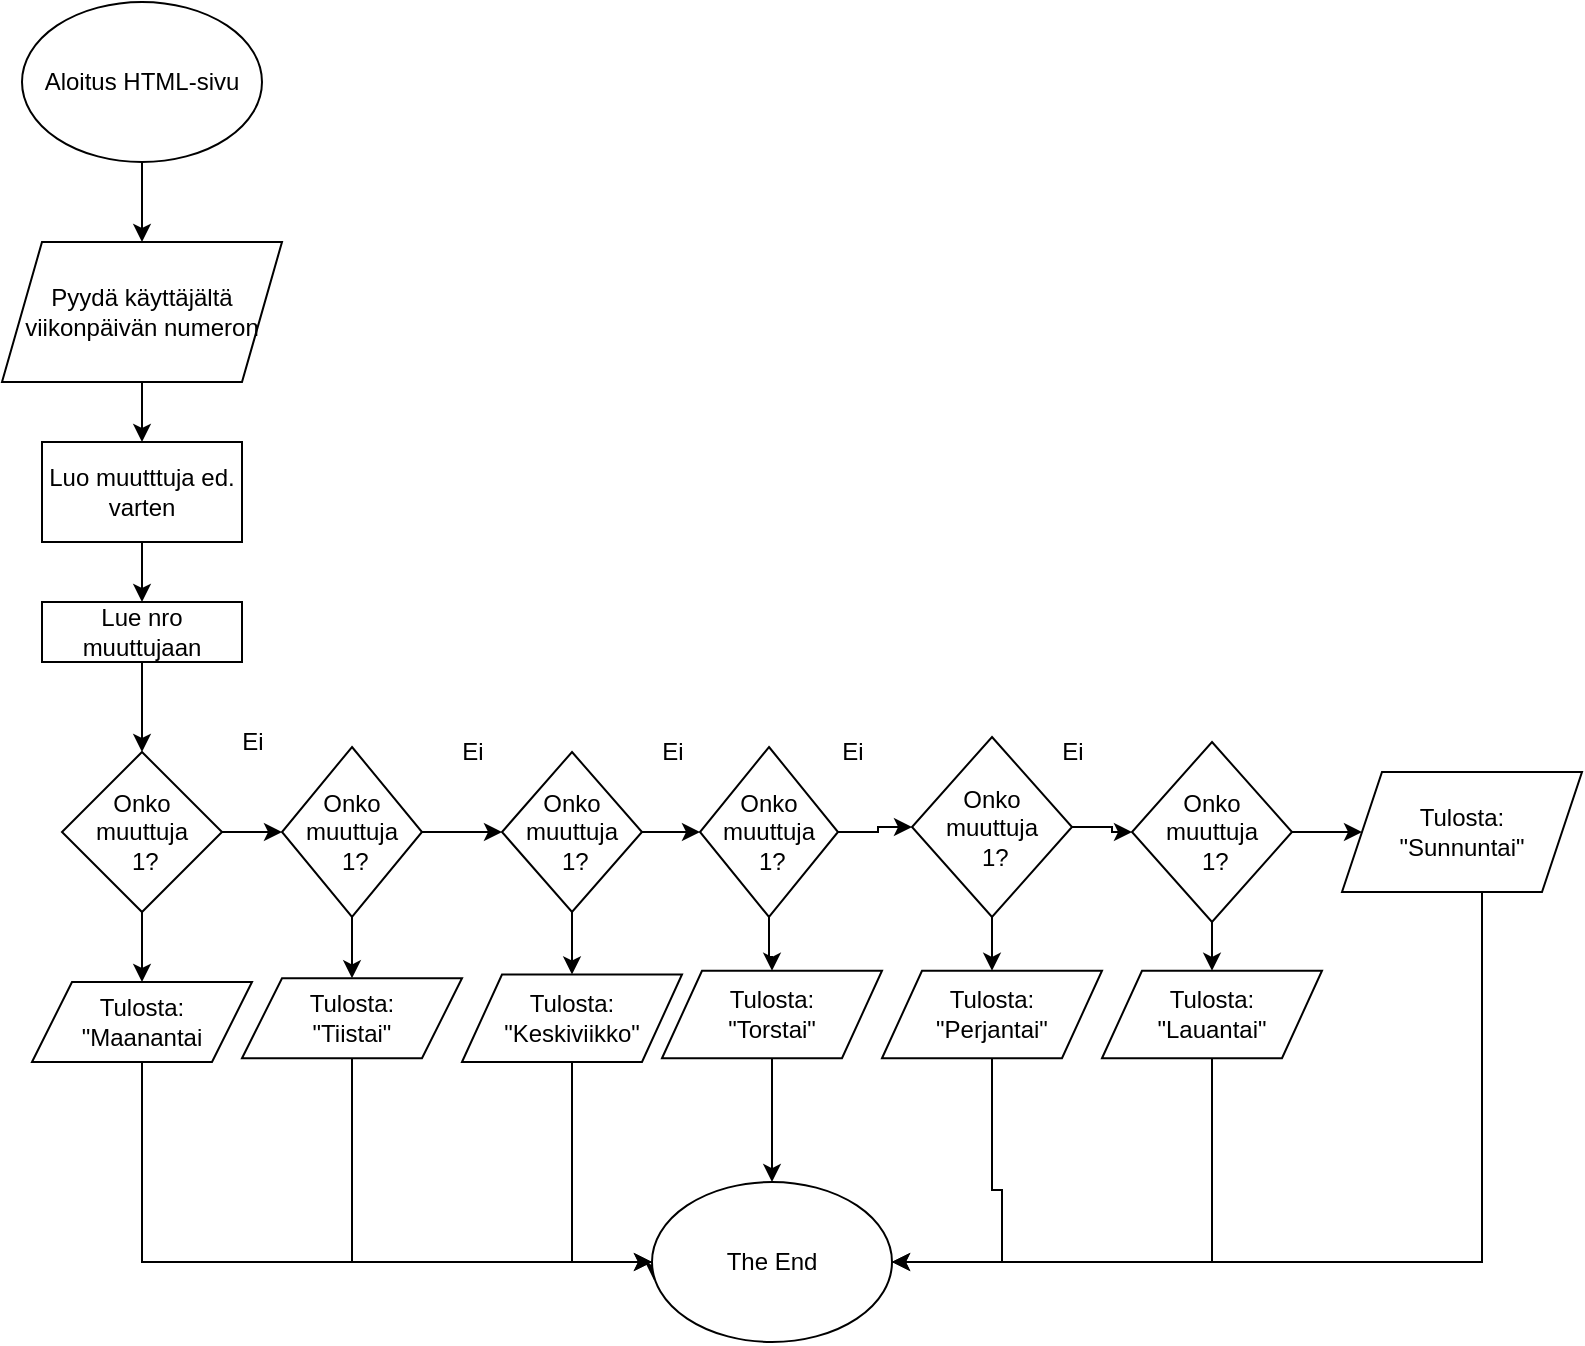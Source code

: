<mxfile version="13.6.5" type="github" pages="2"><diagram id="C5RBs43oDa-KdzZeNtuy" name="Page-1"><mxGraphModel dx="1422" dy="794" grid="1" gridSize="10" guides="1" tooltips="1" connect="1" arrows="1" fold="1" page="1" pageScale="1" pageWidth="827" pageHeight="1169" math="0" shadow="0"><root><mxCell id="WIyWlLk6GJQsqaUBKTNV-0"/><mxCell id="WIyWlLk6GJQsqaUBKTNV-1" parent="WIyWlLk6GJQsqaUBKTNV-0"/><mxCell id="0BHUqiqwvl8wrVwWGDGm-2" value="" style="edgeStyle=orthogonalEdgeStyle;rounded=0;orthogonalLoop=1;jettySize=auto;html=1;" parent="WIyWlLk6GJQsqaUBKTNV-1" source="0BHUqiqwvl8wrVwWGDGm-0" target="0BHUqiqwvl8wrVwWGDGm-1" edge="1"><mxGeometry relative="1" as="geometry"/></mxCell><mxCell id="0BHUqiqwvl8wrVwWGDGm-0" value="Aloitus HTML-sivu" style="ellipse;whiteSpace=wrap;html=1;" parent="WIyWlLk6GJQsqaUBKTNV-1" vertex="1"><mxGeometry x="40" y="30" width="120" height="80" as="geometry"/></mxCell><mxCell id="0BHUqiqwvl8wrVwWGDGm-4" value="" style="edgeStyle=orthogonalEdgeStyle;rounded=0;orthogonalLoop=1;jettySize=auto;html=1;" parent="WIyWlLk6GJQsqaUBKTNV-1" source="0BHUqiqwvl8wrVwWGDGm-1" target="0BHUqiqwvl8wrVwWGDGm-3" edge="1"><mxGeometry relative="1" as="geometry"/></mxCell><mxCell id="0BHUqiqwvl8wrVwWGDGm-1" value="Pyydä käyttäjältä viikonpäivän numeron" style="shape=parallelogram;perimeter=parallelogramPerimeter;whiteSpace=wrap;html=1;fixedSize=1;" parent="WIyWlLk6GJQsqaUBKTNV-1" vertex="1"><mxGeometry x="30" y="150" width="140" height="70" as="geometry"/></mxCell><mxCell id="0BHUqiqwvl8wrVwWGDGm-6" value="" style="edgeStyle=orthogonalEdgeStyle;rounded=0;orthogonalLoop=1;jettySize=auto;html=1;" parent="WIyWlLk6GJQsqaUBKTNV-1" source="0BHUqiqwvl8wrVwWGDGm-3" target="0BHUqiqwvl8wrVwWGDGm-5" edge="1"><mxGeometry relative="1" as="geometry"/></mxCell><mxCell id="0BHUqiqwvl8wrVwWGDGm-3" value="Luo muutttuja ed. varten" style="whiteSpace=wrap;html=1;" parent="WIyWlLk6GJQsqaUBKTNV-1" vertex="1"><mxGeometry x="50" y="250" width="100" height="50" as="geometry"/></mxCell><mxCell id="0BHUqiqwvl8wrVwWGDGm-8" value="" style="edgeStyle=orthogonalEdgeStyle;rounded=0;orthogonalLoop=1;jettySize=auto;html=1;" parent="WIyWlLk6GJQsqaUBKTNV-1" source="0BHUqiqwvl8wrVwWGDGm-5" target="0BHUqiqwvl8wrVwWGDGm-7" edge="1"><mxGeometry relative="1" as="geometry"/></mxCell><mxCell id="0BHUqiqwvl8wrVwWGDGm-5" value="Lue nro muuttujaan" style="whiteSpace=wrap;html=1;" parent="WIyWlLk6GJQsqaUBKTNV-1" vertex="1"><mxGeometry x="50" y="330" width="100" height="30" as="geometry"/></mxCell><mxCell id="0BHUqiqwvl8wrVwWGDGm-10" value="" style="edgeStyle=orthogonalEdgeStyle;rounded=0;orthogonalLoop=1;jettySize=auto;html=1;" parent="WIyWlLk6GJQsqaUBKTNV-1" source="0BHUqiqwvl8wrVwWGDGm-7" target="0BHUqiqwvl8wrVwWGDGm-9" edge="1"><mxGeometry relative="1" as="geometry"/></mxCell><mxCell id="0BHUqiqwvl8wrVwWGDGm-27" value="" style="edgeStyle=orthogonalEdgeStyle;rounded=0;orthogonalLoop=1;jettySize=auto;html=1;" parent="WIyWlLk6GJQsqaUBKTNV-1" source="0BHUqiqwvl8wrVwWGDGm-7" target="0BHUqiqwvl8wrVwWGDGm-26" edge="1"><mxGeometry relative="1" as="geometry"/></mxCell><mxCell id="0BHUqiqwvl8wrVwWGDGm-7" value="Onko muuttuja&lt;br&gt;&amp;nbsp;1?" style="rhombus;whiteSpace=wrap;html=1;" parent="WIyWlLk6GJQsqaUBKTNV-1" vertex="1"><mxGeometry x="60" y="405" width="80" height="80" as="geometry"/></mxCell><mxCell id="0BHUqiqwvl8wrVwWGDGm-15" value="" style="edgeStyle=orthogonalEdgeStyle;rounded=0;orthogonalLoop=1;jettySize=auto;html=1;" parent="WIyWlLk6GJQsqaUBKTNV-1" source="0BHUqiqwvl8wrVwWGDGm-9" target="0BHUqiqwvl8wrVwWGDGm-11" edge="1"><mxGeometry relative="1" as="geometry"/></mxCell><mxCell id="0BHUqiqwvl8wrVwWGDGm-35" value="" style="edgeStyle=orthogonalEdgeStyle;rounded=0;orthogonalLoop=1;jettySize=auto;html=1;" parent="WIyWlLk6GJQsqaUBKTNV-1" source="0BHUqiqwvl8wrVwWGDGm-9" target="0BHUqiqwvl8wrVwWGDGm-34" edge="1"><mxGeometry relative="1" as="geometry"/></mxCell><mxCell id="0BHUqiqwvl8wrVwWGDGm-9" value="Onko muuttuja&lt;br&gt;&amp;nbsp;1?" style="rhombus;whiteSpace=wrap;html=1;" parent="WIyWlLk6GJQsqaUBKTNV-1" vertex="1"><mxGeometry x="170" y="402.5" width="70" height="85" as="geometry"/></mxCell><mxCell id="0BHUqiqwvl8wrVwWGDGm-16" value="" style="edgeStyle=orthogonalEdgeStyle;rounded=0;orthogonalLoop=1;jettySize=auto;html=1;" parent="WIyWlLk6GJQsqaUBKTNV-1" source="0BHUqiqwvl8wrVwWGDGm-11" target="0BHUqiqwvl8wrVwWGDGm-12" edge="1"><mxGeometry relative="1" as="geometry"/></mxCell><mxCell id="0BHUqiqwvl8wrVwWGDGm-36" value="" style="edgeStyle=orthogonalEdgeStyle;rounded=0;orthogonalLoop=1;jettySize=auto;html=1;" parent="WIyWlLk6GJQsqaUBKTNV-1" source="0BHUqiqwvl8wrVwWGDGm-11" target="0BHUqiqwvl8wrVwWGDGm-30" edge="1"><mxGeometry relative="1" as="geometry"/></mxCell><mxCell id="0BHUqiqwvl8wrVwWGDGm-11" value="Onko muuttuja&lt;br&gt;&amp;nbsp;1?" style="rhombus;whiteSpace=wrap;html=1;" parent="WIyWlLk6GJQsqaUBKTNV-1" vertex="1"><mxGeometry x="280" y="405" width="70" height="80" as="geometry"/></mxCell><mxCell id="0BHUqiqwvl8wrVwWGDGm-17" value="" style="edgeStyle=orthogonalEdgeStyle;rounded=0;orthogonalLoop=1;jettySize=auto;html=1;" parent="WIyWlLk6GJQsqaUBKTNV-1" source="0BHUqiqwvl8wrVwWGDGm-12" target="0BHUqiqwvl8wrVwWGDGm-13" edge="1"><mxGeometry relative="1" as="geometry"/></mxCell><mxCell id="0BHUqiqwvl8wrVwWGDGm-37" value="" style="edgeStyle=orthogonalEdgeStyle;rounded=0;orthogonalLoop=1;jettySize=auto;html=1;" parent="WIyWlLk6GJQsqaUBKTNV-1" source="0BHUqiqwvl8wrVwWGDGm-12" target="0BHUqiqwvl8wrVwWGDGm-31" edge="1"><mxGeometry relative="1" as="geometry"/></mxCell><mxCell id="0BHUqiqwvl8wrVwWGDGm-12" value="Onko muuttuja&lt;br&gt;&amp;nbsp;1?" style="rhombus;whiteSpace=wrap;html=1;" parent="WIyWlLk6GJQsqaUBKTNV-1" vertex="1"><mxGeometry x="379" y="402.5" width="69" height="85" as="geometry"/></mxCell><mxCell id="0BHUqiqwvl8wrVwWGDGm-18" value="" style="edgeStyle=orthogonalEdgeStyle;rounded=0;orthogonalLoop=1;jettySize=auto;html=1;" parent="WIyWlLk6GJQsqaUBKTNV-1" source="0BHUqiqwvl8wrVwWGDGm-13" target="0BHUqiqwvl8wrVwWGDGm-14" edge="1"><mxGeometry relative="1" as="geometry"/></mxCell><mxCell id="0BHUqiqwvl8wrVwWGDGm-38" value="" style="edgeStyle=orthogonalEdgeStyle;rounded=0;orthogonalLoop=1;jettySize=auto;html=1;" parent="WIyWlLk6GJQsqaUBKTNV-1" source="0BHUqiqwvl8wrVwWGDGm-13" target="0BHUqiqwvl8wrVwWGDGm-32" edge="1"><mxGeometry relative="1" as="geometry"/></mxCell><mxCell id="0BHUqiqwvl8wrVwWGDGm-13" value="Onko muuttuja&lt;br&gt;&amp;nbsp;1?" style="rhombus;whiteSpace=wrap;html=1;" parent="WIyWlLk6GJQsqaUBKTNV-1" vertex="1"><mxGeometry x="485" y="397.5" width="80" height="90" as="geometry"/></mxCell><mxCell id="0BHUqiqwvl8wrVwWGDGm-20" value="" style="edgeStyle=orthogonalEdgeStyle;rounded=0;orthogonalLoop=1;jettySize=auto;html=1;" parent="WIyWlLk6GJQsqaUBKTNV-1" source="0BHUqiqwvl8wrVwWGDGm-14" edge="1"><mxGeometry relative="1" as="geometry"><mxPoint x="710" y="445" as="targetPoint"/></mxGeometry></mxCell><mxCell id="0BHUqiqwvl8wrVwWGDGm-39" value="" style="edgeStyle=orthogonalEdgeStyle;rounded=0;orthogonalLoop=1;jettySize=auto;html=1;" parent="WIyWlLk6GJQsqaUBKTNV-1" source="0BHUqiqwvl8wrVwWGDGm-14" target="0BHUqiqwvl8wrVwWGDGm-33" edge="1"><mxGeometry relative="1" as="geometry"/></mxCell><mxCell id="0BHUqiqwvl8wrVwWGDGm-14" value="Onko muuttuja&lt;br&gt;&amp;nbsp;1?" style="rhombus;whiteSpace=wrap;html=1;" parent="WIyWlLk6GJQsqaUBKTNV-1" vertex="1"><mxGeometry x="595" y="400" width="80" height="90" as="geometry"/></mxCell><mxCell id="0BHUqiqwvl8wrVwWGDGm-47" style="edgeStyle=orthogonalEdgeStyle;rounded=0;orthogonalLoop=1;jettySize=auto;html=1;entryX=1;entryY=0.5;entryDx=0;entryDy=0;" parent="WIyWlLk6GJQsqaUBKTNV-1" source="0BHUqiqwvl8wrVwWGDGm-19" target="0BHUqiqwvl8wrVwWGDGm-40" edge="1"><mxGeometry relative="1" as="geometry"><mxPoint x="760" y="670" as="targetPoint"/><Array as="points"><mxPoint x="770" y="660"/></Array></mxGeometry></mxCell><mxCell id="0BHUqiqwvl8wrVwWGDGm-19" value="Tulosta:&lt;br&gt;&quot;Sunnuntai&quot;" style="shape=parallelogram;perimeter=parallelogramPerimeter;whiteSpace=wrap;html=1;fixedSize=1;" parent="WIyWlLk6GJQsqaUBKTNV-1" vertex="1"><mxGeometry x="700" y="415" width="120" height="60" as="geometry"/></mxCell><mxCell id="0BHUqiqwvl8wrVwWGDGm-21" value="Ei" style="text;html=1;resizable=0;autosize=1;align=center;verticalAlign=middle;points=[];fillColor=none;strokeColor=none;rounded=0;" parent="WIyWlLk6GJQsqaUBKTNV-1" vertex="1"><mxGeometry x="140" y="390" width="30" height="20" as="geometry"/></mxCell><mxCell id="0BHUqiqwvl8wrVwWGDGm-22" value="Ei" style="text;html=1;resizable=0;autosize=1;align=center;verticalAlign=middle;points=[];fillColor=none;strokeColor=none;rounded=0;" parent="WIyWlLk6GJQsqaUBKTNV-1" vertex="1"><mxGeometry x="250" y="395" width="30" height="20" as="geometry"/></mxCell><mxCell id="0BHUqiqwvl8wrVwWGDGm-23" value="Ei" style="text;html=1;resizable=0;autosize=1;align=center;verticalAlign=middle;points=[];fillColor=none;strokeColor=none;rounded=0;" parent="WIyWlLk6GJQsqaUBKTNV-1" vertex="1"><mxGeometry x="350" y="395" width="30" height="20" as="geometry"/></mxCell><mxCell id="0BHUqiqwvl8wrVwWGDGm-24" value="Ei" style="text;html=1;resizable=0;autosize=1;align=center;verticalAlign=middle;points=[];fillColor=none;strokeColor=none;rounded=0;" parent="WIyWlLk6GJQsqaUBKTNV-1" vertex="1"><mxGeometry x="440" y="395" width="30" height="20" as="geometry"/></mxCell><mxCell id="0BHUqiqwvl8wrVwWGDGm-25" value="Ei" style="text;html=1;resizable=0;autosize=1;align=center;verticalAlign=middle;points=[];fillColor=none;strokeColor=none;rounded=0;" parent="WIyWlLk6GJQsqaUBKTNV-1" vertex="1"><mxGeometry x="550" y="395" width="30" height="20" as="geometry"/></mxCell><mxCell id="0BHUqiqwvl8wrVwWGDGm-44" style="edgeStyle=orthogonalEdgeStyle;rounded=0;orthogonalLoop=1;jettySize=auto;html=1;entryX=0.008;entryY=0.612;entryDx=0;entryDy=0;entryPerimeter=0;" parent="WIyWlLk6GJQsqaUBKTNV-1" source="0BHUqiqwvl8wrVwWGDGm-26" target="0BHUqiqwvl8wrVwWGDGm-40" edge="1"><mxGeometry relative="1" as="geometry"><mxPoint x="100" y="670" as="targetPoint"/><Array as="points"><mxPoint x="100" y="660"/><mxPoint x="356" y="660"/></Array></mxGeometry></mxCell><mxCell id="0BHUqiqwvl8wrVwWGDGm-26" value="Tulosta:&lt;br&gt;&quot;Maanantai" style="shape=parallelogram;perimeter=parallelogramPerimeter;whiteSpace=wrap;html=1;fixedSize=1;" parent="WIyWlLk6GJQsqaUBKTNV-1" vertex="1"><mxGeometry x="45" y="520" width="110" height="40" as="geometry"/></mxCell><mxCell id="0BHUqiqwvl8wrVwWGDGm-42" style="edgeStyle=orthogonalEdgeStyle;rounded=0;orthogonalLoop=1;jettySize=auto;html=1;exitX=0.5;exitY=1;exitDx=0;exitDy=0;" parent="WIyWlLk6GJQsqaUBKTNV-1" source="0BHUqiqwvl8wrVwWGDGm-30" target="0BHUqiqwvl8wrVwWGDGm-40" edge="1"><mxGeometry relative="1" as="geometry"><mxPoint x="340" y="670" as="targetPoint"/><Array as="points"><mxPoint x="315" y="660"/></Array></mxGeometry></mxCell><mxCell id="0BHUqiqwvl8wrVwWGDGm-30" value="Tulosta:&lt;br&gt;&quot;Keskiviikko&quot;" style="shape=parallelogram;perimeter=parallelogramPerimeter;whiteSpace=wrap;html=1;fixedSize=1;" parent="WIyWlLk6GJQsqaUBKTNV-1" vertex="1"><mxGeometry x="260" y="516.25" width="110" height="43.75" as="geometry"/></mxCell><mxCell id="0BHUqiqwvl8wrVwWGDGm-41" value="" style="edgeStyle=orthogonalEdgeStyle;rounded=0;orthogonalLoop=1;jettySize=auto;html=1;" parent="WIyWlLk6GJQsqaUBKTNV-1" source="0BHUqiqwvl8wrVwWGDGm-31" target="0BHUqiqwvl8wrVwWGDGm-40" edge="1"><mxGeometry relative="1" as="geometry"/></mxCell><mxCell id="0BHUqiqwvl8wrVwWGDGm-31" value="Tulosta:&lt;br&gt;&quot;Torstai&quot;" style="shape=parallelogram;perimeter=parallelogramPerimeter;whiteSpace=wrap;html=1;fixedSize=1;" parent="WIyWlLk6GJQsqaUBKTNV-1" vertex="1"><mxGeometry x="360" y="514.38" width="110" height="43.75" as="geometry"/></mxCell><mxCell id="DhGYpOudDJcZTNOfyRau-1" style="edgeStyle=orthogonalEdgeStyle;rounded=0;orthogonalLoop=1;jettySize=auto;html=1;entryX=1;entryY=0.5;entryDx=0;entryDy=0;" edge="1" parent="WIyWlLk6GJQsqaUBKTNV-1" source="0BHUqiqwvl8wrVwWGDGm-32" target="0BHUqiqwvl8wrVwWGDGm-40"><mxGeometry relative="1" as="geometry"><mxPoint x="525" y="690" as="targetPoint"/><Array as="points"><mxPoint x="525" y="624"/><mxPoint x="530" y="624"/><mxPoint x="530" y="660"/></Array></mxGeometry></mxCell><mxCell id="0BHUqiqwvl8wrVwWGDGm-32" value="Tulosta:&lt;br&gt;&quot;Perjantai&quot;" style="shape=parallelogram;perimeter=parallelogramPerimeter;whiteSpace=wrap;html=1;fixedSize=1;" parent="WIyWlLk6GJQsqaUBKTNV-1" vertex="1"><mxGeometry x="470" y="514.38" width="110" height="43.75" as="geometry"/></mxCell><mxCell id="DhGYpOudDJcZTNOfyRau-0" style="edgeStyle=orthogonalEdgeStyle;rounded=0;orthogonalLoop=1;jettySize=auto;html=1;entryX=0.958;entryY=0.687;entryDx=0;entryDy=0;entryPerimeter=0;" edge="1" parent="WIyWlLk6GJQsqaUBKTNV-1" source="0BHUqiqwvl8wrVwWGDGm-33" target="0BHUqiqwvl8wrVwWGDGm-40"><mxGeometry relative="1" as="geometry"><mxPoint x="635" y="680" as="targetPoint"/><Array as="points"><mxPoint x="635" y="660"/><mxPoint x="470" y="660"/></Array></mxGeometry></mxCell><mxCell id="0BHUqiqwvl8wrVwWGDGm-33" value="Tulosta:&lt;br&gt;&quot;Lauantai&quot;" style="shape=parallelogram;perimeter=parallelogramPerimeter;whiteSpace=wrap;html=1;fixedSize=1;" parent="WIyWlLk6GJQsqaUBKTNV-1" vertex="1"><mxGeometry x="580" y="514.38" width="110" height="43.75" as="geometry"/></mxCell><mxCell id="0BHUqiqwvl8wrVwWGDGm-43" style="edgeStyle=orthogonalEdgeStyle;rounded=0;orthogonalLoop=1;jettySize=auto;html=1;entryX=0;entryY=0.5;entryDx=0;entryDy=0;" parent="WIyWlLk6GJQsqaUBKTNV-1" source="0BHUqiqwvl8wrVwWGDGm-34" target="0BHUqiqwvl8wrVwWGDGm-40" edge="1"><mxGeometry relative="1" as="geometry"><mxPoint x="350" y="660" as="targetPoint"/><Array as="points"><mxPoint x="205" y="660"/></Array></mxGeometry></mxCell><mxCell id="0BHUqiqwvl8wrVwWGDGm-34" value="Tulosta:&lt;br&gt;&quot;Tiistai&quot;" style="shape=parallelogram;perimeter=parallelogramPerimeter;whiteSpace=wrap;html=1;fixedSize=1;" parent="WIyWlLk6GJQsqaUBKTNV-1" vertex="1"><mxGeometry x="150" y="518.13" width="110" height="40" as="geometry"/></mxCell><mxCell id="0BHUqiqwvl8wrVwWGDGm-40" value="The End" style="ellipse;whiteSpace=wrap;html=1;" parent="WIyWlLk6GJQsqaUBKTNV-1" vertex="1"><mxGeometry x="355" y="620.005" width="120" height="80" as="geometry"/></mxCell></root></mxGraphModel></diagram><diagram id="w3kCbzz7RoK-80Xc0vvH" name="Page-2"><mxGraphModel dx="1422" dy="794" grid="1" gridSize="10" guides="1" tooltips="1" connect="1" arrows="1" fold="1" page="1" pageScale="1" pageWidth="827" pageHeight="1169" math="0" shadow="0"><root><mxCell id="aD582xuGW52N71jkkB0L-0"/><mxCell id="aD582xuGW52N71jkkB0L-1" parent="aD582xuGW52N71jkkB0L-0"/></root></mxGraphModel></diagram></mxfile>